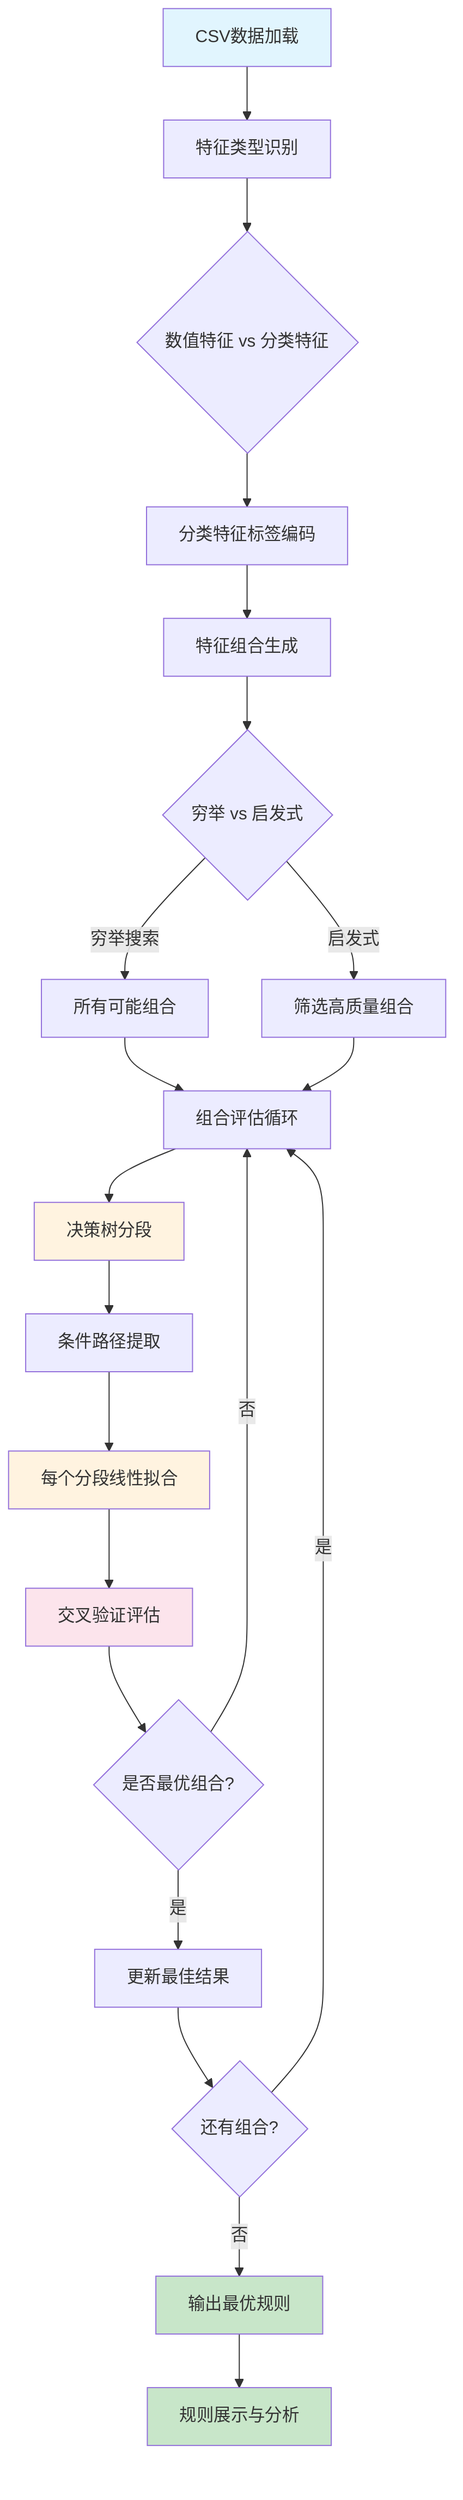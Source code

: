 flowchart TD
    A[CSV数据加载] --> B[特征类型识别]
    B --> C{数值特征 vs 分类特征}
    C --> D[分类特征标签编码]
    D --> E[特征组合生成]
    E --> F{穷举 vs 启发式}
    F -->|穷举搜索| G[所有可能组合]
    F -->|启发式| H[筛选高质量组合]
    G --> I[组合评估循环]
    H --> I
    I --> J[决策树分段]
    J --> K[条件路径提取]
    K --> L[每个分段线性拟合]
    L --> M[交叉验证评估]
    M --> N{是否最优组合?}
    N -->|否| I
    N -->|是| O[更新最佳结果]
    O --> P{还有组合?}
    P -->|是| I
    P -->|否| Q[输出最优规则]
    Q --> R[规则展示与分析]
    
    style A fill:#e1f5fe
    style Q fill:#c8e6c9
    style R fill:#c8e6c9
    style J fill:#fff3e0
    style L fill:#fff3e0
    style M fill:#fce4ec